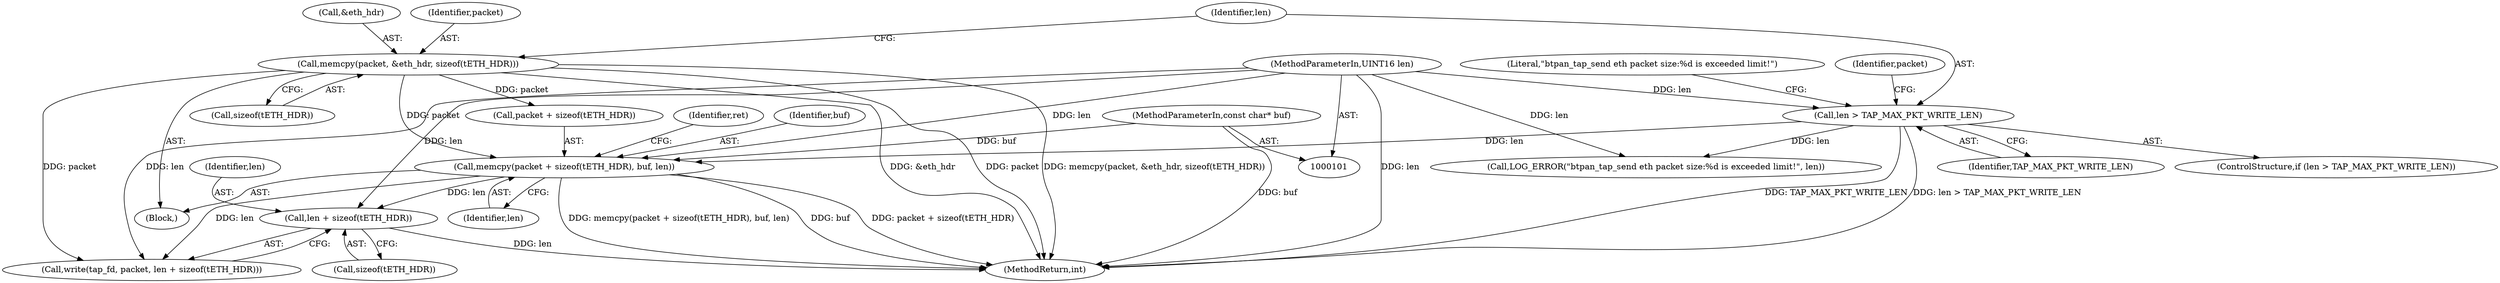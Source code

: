 digraph "0_Android_472271b153c5dc53c28beac55480a8d8434b2d5c_23@API" {
"1000172" [label="(Call,len + sizeof(tETH_HDR))"];
"1000159" [label="(Call,memcpy(packet + sizeof(tETH_HDR), buf, len))"];
"1000142" [label="(Call,memcpy(packet, &eth_hdr, sizeof(tETH_HDR)))"];
"1000106" [label="(MethodParameterIn,const char* buf)"];
"1000149" [label="(Call,len > TAP_MAX_PKT_WRITE_LEN)"];
"1000107" [label="(MethodParameterIn,UINT16 len)"];
"1000169" [label="(Call,write(tap_fd, packet, len + sizeof(tETH_HDR)))"];
"1000174" [label="(Call,sizeof(tETH_HDR))"];
"1000142" [label="(Call,memcpy(packet, &eth_hdr, sizeof(tETH_HDR)))"];
"1000173" [label="(Identifier,len)"];
"1000161" [label="(Identifier,packet)"];
"1000149" [label="(Call,len > TAP_MAX_PKT_WRITE_LEN)"];
"1000151" [label="(Identifier,TAP_MAX_PKT_WRITE_LEN)"];
"1000159" [label="(Call,memcpy(packet + sizeof(tETH_HDR), buf, len))"];
"1000164" [label="(Identifier,buf)"];
"1000148" [label="(ControlStructure,if (len > TAP_MAX_PKT_WRITE_LEN))"];
"1000143" [label="(Identifier,packet)"];
"1000172" [label="(Call,len + sizeof(tETH_HDR))"];
"1000184" [label="(MethodReturn,int)"];
"1000160" [label="(Call,packet + sizeof(tETH_HDR))"];
"1000153" [label="(Call,LOG_ERROR(\"btpan_tap_send eth packet size:%d is exceeded limit!\", len))"];
"1000106" [label="(MethodParameterIn,const char* buf)"];
"1000144" [label="(Call,&eth_hdr)"];
"1000150" [label="(Identifier,len)"];
"1000165" [label="(Identifier,len)"];
"1000146" [label="(Call,sizeof(tETH_HDR))"];
"1000119" [label="(Block,)"];
"1000107" [label="(MethodParameterIn,UINT16 len)"];
"1000168" [label="(Identifier,ret)"];
"1000154" [label="(Literal,\"btpan_tap_send eth packet size:%d is exceeded limit!\")"];
"1000172" -> "1000169"  [label="AST: "];
"1000172" -> "1000174"  [label="CFG: "];
"1000173" -> "1000172"  [label="AST: "];
"1000174" -> "1000172"  [label="AST: "];
"1000169" -> "1000172"  [label="CFG: "];
"1000172" -> "1000184"  [label="DDG: len"];
"1000159" -> "1000172"  [label="DDG: len"];
"1000107" -> "1000172"  [label="DDG: len"];
"1000159" -> "1000119"  [label="AST: "];
"1000159" -> "1000165"  [label="CFG: "];
"1000160" -> "1000159"  [label="AST: "];
"1000164" -> "1000159"  [label="AST: "];
"1000165" -> "1000159"  [label="AST: "];
"1000168" -> "1000159"  [label="CFG: "];
"1000159" -> "1000184"  [label="DDG: memcpy(packet + sizeof(tETH_HDR), buf, len)"];
"1000159" -> "1000184"  [label="DDG: buf"];
"1000159" -> "1000184"  [label="DDG: packet + sizeof(tETH_HDR)"];
"1000142" -> "1000159"  [label="DDG: packet"];
"1000106" -> "1000159"  [label="DDG: buf"];
"1000149" -> "1000159"  [label="DDG: len"];
"1000107" -> "1000159"  [label="DDG: len"];
"1000159" -> "1000169"  [label="DDG: len"];
"1000142" -> "1000119"  [label="AST: "];
"1000142" -> "1000146"  [label="CFG: "];
"1000143" -> "1000142"  [label="AST: "];
"1000144" -> "1000142"  [label="AST: "];
"1000146" -> "1000142"  [label="AST: "];
"1000150" -> "1000142"  [label="CFG: "];
"1000142" -> "1000184"  [label="DDG: memcpy(packet, &eth_hdr, sizeof(tETH_HDR))"];
"1000142" -> "1000184"  [label="DDG: &eth_hdr"];
"1000142" -> "1000184"  [label="DDG: packet"];
"1000142" -> "1000160"  [label="DDG: packet"];
"1000142" -> "1000169"  [label="DDG: packet"];
"1000106" -> "1000101"  [label="AST: "];
"1000106" -> "1000184"  [label="DDG: buf"];
"1000149" -> "1000148"  [label="AST: "];
"1000149" -> "1000151"  [label="CFG: "];
"1000150" -> "1000149"  [label="AST: "];
"1000151" -> "1000149"  [label="AST: "];
"1000154" -> "1000149"  [label="CFG: "];
"1000161" -> "1000149"  [label="CFG: "];
"1000149" -> "1000184"  [label="DDG: TAP_MAX_PKT_WRITE_LEN"];
"1000149" -> "1000184"  [label="DDG: len > TAP_MAX_PKT_WRITE_LEN"];
"1000107" -> "1000149"  [label="DDG: len"];
"1000149" -> "1000153"  [label="DDG: len"];
"1000107" -> "1000101"  [label="AST: "];
"1000107" -> "1000184"  [label="DDG: len"];
"1000107" -> "1000153"  [label="DDG: len"];
"1000107" -> "1000169"  [label="DDG: len"];
}
